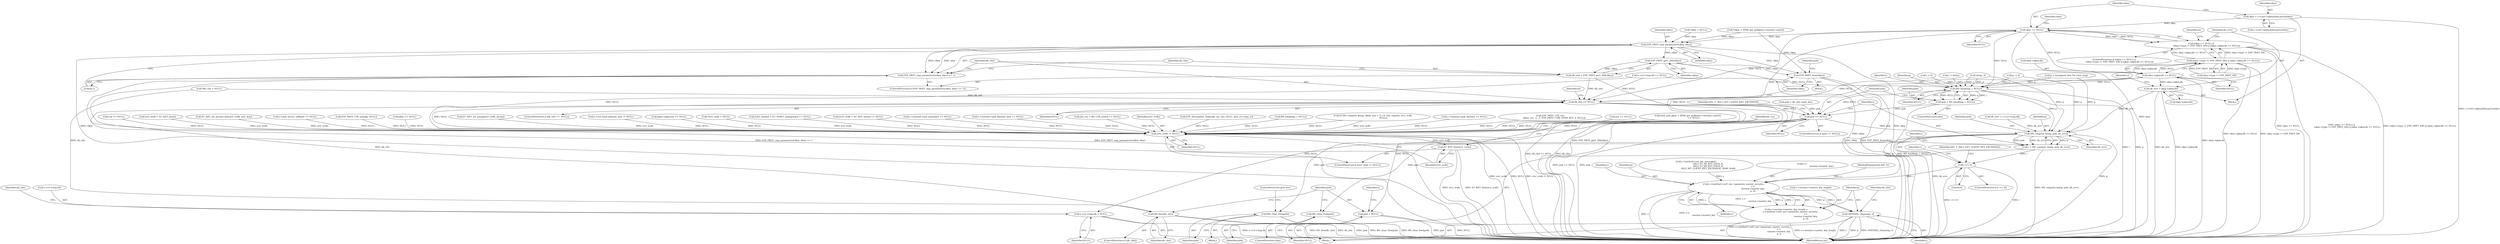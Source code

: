digraph "0_openssl_3c66a669dfc7b3792f7af0758ea26fe8502ce70c@array" {
"1000603" [label="(Call,skey = s->cert->pkeys[idx].privatekey)"];
"1000616" [label="(Call,skey == NULL)"];
"1000615" [label="(Call,(skey == NULL) ||\n                (skey->type != EVP_PKEY_DH) || (skey->pkey.dh == NULL))"];
"1000625" [label="(Call,skey->pkey.dh == NULL)"];
"1000619" [label="(Call,(skey->type != EVP_PKEY_DH) || (skey->pkey.dh == NULL))"];
"1000640" [label="(Call,dh_srvr = skey->pkey.dh)"];
"1000740" [label="(Call,DH_compute_key(p, pub, dh_srvr))"];
"1000738" [label="(Call,i = DH_compute_key(p, pub, dh_srvr))"];
"1000745" [label="(Call,i <= 0)"];
"1000788" [label="(Call,s->method->ssl3_enc->generate_master_secret(s,\n                                                        s->\n                                                        session->master_key,\n                                                        p, i))"];
"1000782" [label="(Call,s->session->master_key_length =\n            s->method->ssl3_enc->generate_master_secret(s,\n                                                        s->\n                                                        session->master_key,\n                                                        p, i))"];
"1000797" [label="(Call,OPENSSL_cleanse(p, i))"];
"1000752" [label="(Call,BN_clear_free(pub))"];
"1000777" [label="(Call,BN_clear_free(pub))"];
"1000704" [label="(Call,dh_clnt == NULL)"];
"1000730" [label="(Call,pub == NULL)"];
"1000763" [label="(Call,s->s3->tmp.dh = NULL)"];
"1000779" [label="(Call,pub = NULL)"];
"1002147" [label="(Call,srvr_ecdh != NULL)"];
"1002150" [label="(Call,EC_KEY_free(srvr_ecdh))"];
"1000774" [label="(Call,DH_free(dh_clnt))"];
"1000725" [label="(Call,BN_bin2bn(p, i, NULL))"];
"1000723" [label="(Call,pub = BN_bin2bn(p, i, NULL))"];
"1000695" [label="(Call,EVP_PKEY_cmp_parameters(clkey, skey))"];
"1000694" [label="(Call,EVP_PKEY_cmp_parameters(clkey, skey) == 1)"];
"1000701" [label="(Call,EVP_PKEY_get1_DH(clkey))"];
"1000699" [label="(Call,dh_clnt = EVP_PKEY_get1_DH(clkey))"];
"1000715" [label="(Call,EVP_PKEY_free(clkey))"];
"1001321" [label="(Call,EC_KEY_set_group(srvr_ecdh, group))"];
"1001747" [label="(Call,s->ctx->psk_identity_hint != NULL)"];
"1000789" [label="(Identifier,s)"];
"1000625" [label="(Call,skey->pkey.dh == NULL)"];
"1000779" [label="(Call,pub = NULL)"];
"1000295" [label="(Call,pkey->pkey.rsa == NULL)"];
"1000169" [label="(Call,*srvr_ecdh = NULL)"];
"1000642" [label="(Call,skey->pkey.dh)"];
"1000603" [label="(Call,skey = s->cert->pkeys[idx].privatekey)"];
"1000704" [label="(Call,dh_clnt == NULL)"];
"1001334" [label="(Call,(clnt_ecpoint = EC_POINT_new(group)) == NULL)"];
"1001267" [label="(Call,(srvr_ecdh = EC_KEY_new()) == NULL)"];
"1002150" [label="(Call,EC_KEY_free(srvr_ecdh))"];
"1000696" [label="(Identifier,clkey)"];
"1000728" [label="(Identifier,NULL)"];
"1000532" [label="(Call,n2s(p, i))"];
"1000752" [label="(Call,BN_clear_free(pub))"];
"1000795" [label="(Identifier,p)"];
"1000620" [label="(Call,skey->type != EVP_PKEY_DH)"];
"1000631" [label="(Identifier,NULL)"];
"1000697" [label="(Identifier,skey)"];
"1000680" [label="(Block,)"];
"1000773" [label="(Identifier,dh_clnt)"];
"1000763" [label="(Call,s->s3->tmp.dh = NULL)"];
"1000753" [label="(Identifier,pub)"];
"1000776" [label="(ControlStructure,else)"];
"1000785" [label="(Identifier,s)"];
"1000727" [label="(Identifier,i)"];
"1000730" [label="(Call,pub == NULL)"];
"1000678" [label="(Identifier,n)"];
"1000798" [label="(Identifier,p)"];
"1002151" [label="(Identifier,srvr_ecdh)"];
"1000706" [label="(Identifier,NULL)"];
"1001894" [label="(Call,s->session->srp_username == NULL)"];
"1002146" [label="(ControlStructure,if (srvr_ecdh != NULL))"];
"1001754" [label="(Call,s->session->psk_identity_hint == NULL)"];
"1000700" [label="(Identifier,dh_clnt)"];
"1000604" [label="(Identifier,skey)"];
"1000622" [label="(Identifier,skey)"];
"1000782" [label="(Call,s->session->master_key_length =\n            s->method->ssl3_enc->generate_master_secret(s,\n                                                        s->\n                                                        session->master_key,\n                                                        p, i))"];
"1001409" [label="(Call,(bn_ctx = BN_CTX_new()) == NULL)"];
"1000724" [label="(Identifier,pub)"];
"1000695" [label="(Call,EVP_PKEY_cmp_parameters(clkey, skey))"];
"1000617" [label="(Identifier,skey)"];
"1000771" [label="(Identifier,NULL)"];
"1000640" [label="(Call,dh_srvr = skey->pkey.dh)"];
"1002148" [label="(Identifier,srvr_ecdh)"];
"1000740" [label="(Call,DH_compute_key(p, pub, dh_srvr))"];
"1000777" [label="(Call,BN_clear_free(pub))"];
"1000614" [label="(ControlStructure,if ((skey == NULL) ||\n                (skey->type != EVP_PKEY_DH) || (skey->pkey.dh == NULL)))"];
"1000524" [label="(Call,*skey = NULL)"];
"1000754" [label="(ControlStructure,goto err;)"];
"1001064" [label="(Call,EVP_DecryptInit_ex(&ciph_ctx, enc, NULL, kssl_ctx->key, iv))"];
"1000705" [label="(Identifier,dh_clnt)"];
"1000649" [label="(Call,s->s3->tmp.dh == NULL)"];
"1000575" [label="(Call,p -= 2)"];
"1000732" [label="(Identifier,NULL)"];
"1000619" [label="(Call,(skey->type != EVP_PKEY_DH) || (skey->pkey.dh == NULL))"];
"1000796" [label="(Identifier,i)"];
"1001829" [label="(Call,BN_bin2bn(p, i, NULL))"];
"1000742" [label="(Identifier,pub)"];
"1000735" [label="(Identifier,SSL_F_SSL3_GET_CLIENT_KEY_EXCHANGE)"];
"1000717" [label="(Call,pub = dh_clnt->pub_key)"];
"1000797" [label="(Call,OPENSSL_cleanse(p, i))"];
"1000722" [label="(ControlStructure,else)"];
"1000739" [label="(Identifier,i)"];
"1000718" [label="(Identifier,pub)"];
"1000775" [label="(Identifier,dh_clnt)"];
"1001475" [label="(Call,ECDH_compute_key(p, (field_size + 7) / 8, clnt_ecpoint, srvr_ecdh,\n                             NULL))"];
"1000801" [label="(Identifier,dh_clnt)"];
"1001707" [label="(Call,s->session->psk_identity == NULL)"];
"1000164" [label="(Call,*dh_clnt = NULL)"];
"1002097" [label="(Call,EVP_PKEY_CTX_ctrl\n            (pkey_ctx, -1, -1, EVP_PKEY_CTRL_PEER_KEY, 2, NULL))"];
"1000726" [label="(Identifier,p)"];
"1000731" [label="(Identifier,pub)"];
"1000186" [label="(Call,s->method->ssl_get_message(s,\n                                   SSL3_ST_SR_KEY_EXCH_A,\n                                   SSL3_ST_SR_KEY_EXCH_B,\n                                   SSL3_MT_CLIENT_KEY_EXCHANGE, 2048, &ok))"];
"1000682" [label="(Call,*clkey = X509_get_pubkey(s->session->peer))"];
"1000790" [label="(Call,s->\n                                                        session->master_key)"];
"1000142" [label="(MethodParameterIn,SSL *s)"];
"1001053" [label="(Call,enc == NULL)"];
"1000788" [label="(Call,s->method->ssl3_enc->generate_master_secret(s,\n                                                        s->\n                                                        session->master_key,\n                                                        p, i))"];
"1000759" [label="(Identifier,s)"];
"1000699" [label="(Call,dh_clnt = EVP_PKEY_get1_DH(clkey))"];
"1002149" [label="(Identifier,NULL)"];
"1000729" [label="(ControlStructure,if (pub == NULL))"];
"1000778" [label="(Identifier,pub)"];
"1000716" [label="(Identifier,clkey)"];
"1000772" [label="(ControlStructure,if (dh_clnt))"];
"1000799" [label="(Identifier,i)"];
"1000783" [label="(Call,s->session->master_key_length)"];
"1001364" [label="(Call,(clnt_pub_pkey = X509_get_pubkey(s->session->peer))\n                 == NULL)"];
"1000260" [label="(Call,rsa == NULL)"];
"1000701" [label="(Call,EVP_PKEY_get1_DH(clkey))"];
"1000774" [label="(Call,DH_free(dh_clnt))"];
"1000764" [label="(Call,s->s3->tmp.dh)"];
"1000615" [label="(Call,(skey == NULL) ||\n                (skey->type != EVP_PKEY_DH) || (skey->pkey.dh == NULL))"];
"1000750" [label="(Identifier,SSL_F_SSL3_GET_CLIENT_KEY_EXCHANGE)"];
"1000781" [label="(Identifier,NULL)"];
"1000709" [label="(Identifier,al)"];
"1000602" [label="(Block,)"];
"1000694" [label="(Call,EVP_PKEY_cmp_parameters(clkey, skey) == 1)"];
"1000667" [label="(Call,dh_srvr = s->s3->tmp.dh)"];
"1000634" [label="(Identifier,al)"];
"1000743" [label="(Identifier,dh_srvr)"];
"1000201" [label="(Call,p = (unsigned char *)s->init_msg)"];
"1000605" [label="(Call,s->cert->pkeys[idx].privatekey)"];
"1000641" [label="(Identifier,dh_srvr)"];
"1000715" [label="(Call,EVP_PKEY_free(clkey))"];
"1000747" [label="(Literal,0)"];
"1000741" [label="(Identifier,p)"];
"1000618" [label="(Identifier,NULL)"];
"1000723" [label="(Call,pub = BN_bin2bn(p, i, NULL))"];
"1001268" [label="(Call,srvr_ecdh = EC_KEY_new())"];
"1000744" [label="(ControlStructure,if (i <= 0))"];
"1000693" [label="(ControlStructure,if (EVP_PKEY_cmp_parameters(clkey, skey) == 1))"];
"1000549" [label="(Call,i = 0)"];
"1000616" [label="(Call,skey == NULL)"];
"1000780" [label="(Identifier,pub)"];
"1002147" [label="(Call,srvr_ecdh != NULL)"];
"1000745" [label="(Call,i <= 0)"];
"1001325" [label="(Call,EC_KEY_set_private_key(srvr_ecdh, priv_key))"];
"1000746" [label="(Identifier,i)"];
"1000517" [label="(Block,)"];
"1001590" [label="(Call,s->psk_server_callback == NULL)"];
"1000738" [label="(Call,i = DH_compute_key(p, pub, dh_srvr))"];
"1002153" [label="(Identifier,bn_ctx)"];
"1002162" [label="(MethodReturn,int)"];
"1000578" [label="(Call,i = (int)n)"];
"1000698" [label="(Literal,1)"];
"1002004" [label="(Call,EVP_PKEY_CTX_new(pk, NULL))"];
"1000703" [label="(ControlStructure,if (dh_clnt == NULL))"];
"1000286" [label="(Call,pkey == NULL)"];
"1000725" [label="(Call,BN_bin2bn(p, i, NULL))"];
"1000702" [label="(Identifier,clkey)"];
"1000748" [label="(Block,)"];
"1000626" [label="(Call,skey->pkey.dh)"];
"1000603" -> "1000602"  [label="AST: "];
"1000603" -> "1000605"  [label="CFG: "];
"1000604" -> "1000603"  [label="AST: "];
"1000605" -> "1000603"  [label="AST: "];
"1000617" -> "1000603"  [label="CFG: "];
"1000603" -> "1002162"  [label="DDG: s->cert->pkeys[idx].privatekey"];
"1000603" -> "1000616"  [label="DDG: skey"];
"1000616" -> "1000615"  [label="AST: "];
"1000616" -> "1000618"  [label="CFG: "];
"1000617" -> "1000616"  [label="AST: "];
"1000618" -> "1000616"  [label="AST: "];
"1000622" -> "1000616"  [label="CFG: "];
"1000615" -> "1000616"  [label="CFG: "];
"1000616" -> "1002162"  [label="DDG: skey"];
"1000616" -> "1000615"  [label="DDG: skey"];
"1000616" -> "1000615"  [label="DDG: NULL"];
"1000616" -> "1000625"  [label="DDG: NULL"];
"1000616" -> "1000695"  [label="DDG: skey"];
"1000616" -> "1000704"  [label="DDG: NULL"];
"1000616" -> "1000725"  [label="DDG: NULL"];
"1000616" -> "1002147"  [label="DDG: NULL"];
"1000615" -> "1000614"  [label="AST: "];
"1000615" -> "1000619"  [label="CFG: "];
"1000619" -> "1000615"  [label="AST: "];
"1000634" -> "1000615"  [label="CFG: "];
"1000641" -> "1000615"  [label="CFG: "];
"1000615" -> "1002162"  [label="DDG: skey == NULL"];
"1000615" -> "1002162"  [label="DDG: (skey == NULL) ||\n                (skey->type != EVP_PKEY_DH) || (skey->pkey.dh == NULL)"];
"1000615" -> "1002162"  [label="DDG: (skey->type != EVP_PKEY_DH) || (skey->pkey.dh == NULL)"];
"1000619" -> "1000615"  [label="DDG: skey->type != EVP_PKEY_DH"];
"1000619" -> "1000615"  [label="DDG: skey->pkey.dh == NULL"];
"1000625" -> "1000619"  [label="AST: "];
"1000625" -> "1000631"  [label="CFG: "];
"1000626" -> "1000625"  [label="AST: "];
"1000631" -> "1000625"  [label="AST: "];
"1000619" -> "1000625"  [label="CFG: "];
"1000625" -> "1002162"  [label="DDG: skey->pkey.dh"];
"1000625" -> "1000619"  [label="DDG: skey->pkey.dh"];
"1000625" -> "1000619"  [label="DDG: NULL"];
"1000625" -> "1000640"  [label="DDG: skey->pkey.dh"];
"1000625" -> "1000704"  [label="DDG: NULL"];
"1000625" -> "1000725"  [label="DDG: NULL"];
"1000625" -> "1002147"  [label="DDG: NULL"];
"1000619" -> "1000620"  [label="CFG: "];
"1000620" -> "1000619"  [label="AST: "];
"1000619" -> "1002162"  [label="DDG: skey->pkey.dh == NULL"];
"1000619" -> "1002162"  [label="DDG: skey->type != EVP_PKEY_DH"];
"1000620" -> "1000619"  [label="DDG: skey->type"];
"1000620" -> "1000619"  [label="DDG: EVP_PKEY_DH"];
"1000640" -> "1000602"  [label="AST: "];
"1000640" -> "1000642"  [label="CFG: "];
"1000641" -> "1000640"  [label="AST: "];
"1000642" -> "1000640"  [label="AST: "];
"1000678" -> "1000640"  [label="CFG: "];
"1000640" -> "1002162"  [label="DDG: dh_srvr"];
"1000640" -> "1002162"  [label="DDG: skey->pkey.dh"];
"1000640" -> "1000740"  [label="DDG: dh_srvr"];
"1000740" -> "1000738"  [label="AST: "];
"1000740" -> "1000743"  [label="CFG: "];
"1000741" -> "1000740"  [label="AST: "];
"1000742" -> "1000740"  [label="AST: "];
"1000743" -> "1000740"  [label="AST: "];
"1000738" -> "1000740"  [label="CFG: "];
"1000740" -> "1002162"  [label="DDG: dh_srvr"];
"1000740" -> "1002162"  [label="DDG: p"];
"1000740" -> "1000738"  [label="DDG: p"];
"1000740" -> "1000738"  [label="DDG: pub"];
"1000740" -> "1000738"  [label="DDG: dh_srvr"];
"1000532" -> "1000740"  [label="DDG: p"];
"1000725" -> "1000740"  [label="DDG: p"];
"1000575" -> "1000740"  [label="DDG: p"];
"1000201" -> "1000740"  [label="DDG: p"];
"1000730" -> "1000740"  [label="DDG: pub"];
"1000667" -> "1000740"  [label="DDG: dh_srvr"];
"1000740" -> "1000752"  [label="DDG: pub"];
"1000740" -> "1000777"  [label="DDG: pub"];
"1000740" -> "1000788"  [label="DDG: p"];
"1000738" -> "1000517"  [label="AST: "];
"1000739" -> "1000738"  [label="AST: "];
"1000746" -> "1000738"  [label="CFG: "];
"1000738" -> "1002162"  [label="DDG: DH_compute_key(p, pub, dh_srvr)"];
"1000738" -> "1000745"  [label="DDG: i"];
"1000745" -> "1000744"  [label="AST: "];
"1000745" -> "1000747"  [label="CFG: "];
"1000746" -> "1000745"  [label="AST: "];
"1000747" -> "1000745"  [label="AST: "];
"1000750" -> "1000745"  [label="CFG: "];
"1000759" -> "1000745"  [label="CFG: "];
"1000745" -> "1002162"  [label="DDG: i <= 0"];
"1000745" -> "1002162"  [label="DDG: i"];
"1000745" -> "1000788"  [label="DDG: i"];
"1000788" -> "1000782"  [label="AST: "];
"1000788" -> "1000796"  [label="CFG: "];
"1000789" -> "1000788"  [label="AST: "];
"1000790" -> "1000788"  [label="AST: "];
"1000795" -> "1000788"  [label="AST: "];
"1000796" -> "1000788"  [label="AST: "];
"1000782" -> "1000788"  [label="CFG: "];
"1000788" -> "1002162"  [label="DDG: s"];
"1000788" -> "1002162"  [label="DDG: s->\n                                                        session->master_key"];
"1000788" -> "1000782"  [label="DDG: s"];
"1000788" -> "1000782"  [label="DDG: s->\n                                                        session->master_key"];
"1000788" -> "1000782"  [label="DDG: p"];
"1000788" -> "1000782"  [label="DDG: i"];
"1000186" -> "1000788"  [label="DDG: s"];
"1000142" -> "1000788"  [label="DDG: s"];
"1000788" -> "1000797"  [label="DDG: p"];
"1000788" -> "1000797"  [label="DDG: i"];
"1000782" -> "1000517"  [label="AST: "];
"1000783" -> "1000782"  [label="AST: "];
"1000798" -> "1000782"  [label="CFG: "];
"1000782" -> "1002162"  [label="DDG: s->method->ssl3_enc->generate_master_secret(s,\n                                                        s->\n                                                        session->master_key,\n                                                        p, i)"];
"1000782" -> "1002162"  [label="DDG: s->session->master_key_length"];
"1000797" -> "1000517"  [label="AST: "];
"1000797" -> "1000799"  [label="CFG: "];
"1000798" -> "1000797"  [label="AST: "];
"1000799" -> "1000797"  [label="AST: "];
"1000801" -> "1000797"  [label="CFG: "];
"1000797" -> "1002162"  [label="DDG: i"];
"1000797" -> "1002162"  [label="DDG: p"];
"1000797" -> "1002162"  [label="DDG: OPENSSL_cleanse(p, i)"];
"1000752" -> "1000748"  [label="AST: "];
"1000752" -> "1000753"  [label="CFG: "];
"1000753" -> "1000752"  [label="AST: "];
"1000754" -> "1000752"  [label="CFG: "];
"1000752" -> "1002162"  [label="DDG: pub"];
"1000752" -> "1002162"  [label="DDG: BN_clear_free(pub)"];
"1000777" -> "1000776"  [label="AST: "];
"1000777" -> "1000778"  [label="CFG: "];
"1000778" -> "1000777"  [label="AST: "];
"1000780" -> "1000777"  [label="CFG: "];
"1000777" -> "1002162"  [label="DDG: BN_clear_free(pub)"];
"1000704" -> "1000703"  [label="AST: "];
"1000704" -> "1000706"  [label="CFG: "];
"1000705" -> "1000704"  [label="AST: "];
"1000706" -> "1000704"  [label="AST: "];
"1000709" -> "1000704"  [label="CFG: "];
"1000716" -> "1000704"  [label="CFG: "];
"1000704" -> "1002162"  [label="DDG: dh_clnt"];
"1000704" -> "1002162"  [label="DDG: dh_clnt == NULL"];
"1000699" -> "1000704"  [label="DDG: dh_clnt"];
"1000164" -> "1000704"  [label="DDG: dh_clnt"];
"1000649" -> "1000704"  [label="DDG: NULL"];
"1000704" -> "1000730"  [label="DDG: NULL"];
"1000704" -> "1000774"  [label="DDG: dh_clnt"];
"1000704" -> "1002147"  [label="DDG: NULL"];
"1000730" -> "1000729"  [label="AST: "];
"1000730" -> "1000732"  [label="CFG: "];
"1000731" -> "1000730"  [label="AST: "];
"1000732" -> "1000730"  [label="AST: "];
"1000735" -> "1000730"  [label="CFG: "];
"1000739" -> "1000730"  [label="CFG: "];
"1000730" -> "1002162"  [label="DDG: pub == NULL"];
"1000730" -> "1002162"  [label="DDG: pub"];
"1000723" -> "1000730"  [label="DDG: pub"];
"1000717" -> "1000730"  [label="DDG: pub"];
"1000725" -> "1000730"  [label="DDG: NULL"];
"1000730" -> "1000763"  [label="DDG: NULL"];
"1000730" -> "1000779"  [label="DDG: NULL"];
"1000730" -> "1002147"  [label="DDG: NULL"];
"1000763" -> "1000517"  [label="AST: "];
"1000763" -> "1000771"  [label="CFG: "];
"1000764" -> "1000763"  [label="AST: "];
"1000771" -> "1000763"  [label="AST: "];
"1000773" -> "1000763"  [label="CFG: "];
"1000763" -> "1002162"  [label="DDG: s->s3->tmp.dh"];
"1000779" -> "1000517"  [label="AST: "];
"1000779" -> "1000781"  [label="CFG: "];
"1000780" -> "1000779"  [label="AST: "];
"1000781" -> "1000779"  [label="AST: "];
"1000785" -> "1000779"  [label="CFG: "];
"1000779" -> "1002162"  [label="DDG: pub"];
"1000779" -> "1002162"  [label="DDG: NULL"];
"1002147" -> "1002146"  [label="AST: "];
"1002147" -> "1002149"  [label="CFG: "];
"1002148" -> "1002147"  [label="AST: "];
"1002149" -> "1002147"  [label="AST: "];
"1002151" -> "1002147"  [label="CFG: "];
"1002153" -> "1002147"  [label="CFG: "];
"1002147" -> "1002162"  [label="DDG: srvr_ecdh != NULL"];
"1002147" -> "1002162"  [label="DDG: srvr_ecdh"];
"1002147" -> "1002162"  [label="DDG: NULL"];
"1001325" -> "1002147"  [label="DDG: srvr_ecdh"];
"1001321" -> "1002147"  [label="DDG: srvr_ecdh"];
"1001475" -> "1002147"  [label="DDG: srvr_ecdh"];
"1001475" -> "1002147"  [label="DDG: NULL"];
"1001268" -> "1002147"  [label="DDG: srvr_ecdh"];
"1000169" -> "1002147"  [label="DDG: srvr_ecdh"];
"1001053" -> "1002147"  [label="DDG: NULL"];
"1001707" -> "1002147"  [label="DDG: NULL"];
"1001754" -> "1002147"  [label="DDG: NULL"];
"1000295" -> "1002147"  [label="DDG: NULL"];
"1001590" -> "1002147"  [label="DDG: NULL"];
"1002004" -> "1002147"  [label="DDG: NULL"];
"1001334" -> "1002147"  [label="DDG: NULL"];
"1001747" -> "1002147"  [label="DDG: NULL"];
"1001409" -> "1002147"  [label="DDG: NULL"];
"1001364" -> "1002147"  [label="DDG: NULL"];
"1001267" -> "1002147"  [label="DDG: NULL"];
"1000260" -> "1002147"  [label="DDG: NULL"];
"1001064" -> "1002147"  [label="DDG: NULL"];
"1000286" -> "1002147"  [label="DDG: NULL"];
"1000649" -> "1002147"  [label="DDG: NULL"];
"1002097" -> "1002147"  [label="DDG: NULL"];
"1001829" -> "1002147"  [label="DDG: NULL"];
"1001894" -> "1002147"  [label="DDG: NULL"];
"1002147" -> "1002150"  [label="DDG: srvr_ecdh"];
"1002150" -> "1002146"  [label="AST: "];
"1002150" -> "1002151"  [label="CFG: "];
"1002151" -> "1002150"  [label="AST: "];
"1002153" -> "1002150"  [label="CFG: "];
"1002150" -> "1002162"  [label="DDG: srvr_ecdh"];
"1002150" -> "1002162"  [label="DDG: EC_KEY_free(srvr_ecdh)"];
"1000774" -> "1000772"  [label="AST: "];
"1000774" -> "1000775"  [label="CFG: "];
"1000775" -> "1000774"  [label="AST: "];
"1000780" -> "1000774"  [label="CFG: "];
"1000774" -> "1002162"  [label="DDG: DH_free(dh_clnt)"];
"1000774" -> "1002162"  [label="DDG: dh_clnt"];
"1000164" -> "1000774"  [label="DDG: dh_clnt"];
"1000725" -> "1000723"  [label="AST: "];
"1000725" -> "1000728"  [label="CFG: "];
"1000726" -> "1000725"  [label="AST: "];
"1000727" -> "1000725"  [label="AST: "];
"1000728" -> "1000725"  [label="AST: "];
"1000723" -> "1000725"  [label="CFG: "];
"1000725" -> "1002162"  [label="DDG: i"];
"1000725" -> "1002162"  [label="DDG: p"];
"1000725" -> "1000723"  [label="DDG: p"];
"1000725" -> "1000723"  [label="DDG: i"];
"1000725" -> "1000723"  [label="DDG: NULL"];
"1000532" -> "1000725"  [label="DDG: p"];
"1000532" -> "1000725"  [label="DDG: i"];
"1000575" -> "1000725"  [label="DDG: p"];
"1000201" -> "1000725"  [label="DDG: p"];
"1000549" -> "1000725"  [label="DDG: i"];
"1000578" -> "1000725"  [label="DDG: i"];
"1000649" -> "1000725"  [label="DDG: NULL"];
"1000723" -> "1000722"  [label="AST: "];
"1000724" -> "1000723"  [label="AST: "];
"1000731" -> "1000723"  [label="CFG: "];
"1000723" -> "1002162"  [label="DDG: BN_bin2bn(p, i, NULL)"];
"1000695" -> "1000694"  [label="AST: "];
"1000695" -> "1000697"  [label="CFG: "];
"1000696" -> "1000695"  [label="AST: "];
"1000697" -> "1000695"  [label="AST: "];
"1000698" -> "1000695"  [label="CFG: "];
"1000695" -> "1002162"  [label="DDG: clkey"];
"1000695" -> "1002162"  [label="DDG: skey"];
"1000695" -> "1000694"  [label="DDG: clkey"];
"1000695" -> "1000694"  [label="DDG: skey"];
"1000682" -> "1000695"  [label="DDG: clkey"];
"1000524" -> "1000695"  [label="DDG: skey"];
"1000695" -> "1000701"  [label="DDG: clkey"];
"1000695" -> "1000715"  [label="DDG: clkey"];
"1000694" -> "1000693"  [label="AST: "];
"1000694" -> "1000698"  [label="CFG: "];
"1000698" -> "1000694"  [label="AST: "];
"1000700" -> "1000694"  [label="CFG: "];
"1000705" -> "1000694"  [label="CFG: "];
"1000694" -> "1002162"  [label="DDG: EVP_PKEY_cmp_parameters(clkey, skey)"];
"1000694" -> "1002162"  [label="DDG: EVP_PKEY_cmp_parameters(clkey, skey) == 1"];
"1000701" -> "1000699"  [label="AST: "];
"1000701" -> "1000702"  [label="CFG: "];
"1000702" -> "1000701"  [label="AST: "];
"1000699" -> "1000701"  [label="CFG: "];
"1000701" -> "1002162"  [label="DDG: clkey"];
"1000701" -> "1000699"  [label="DDG: clkey"];
"1000701" -> "1000715"  [label="DDG: clkey"];
"1000699" -> "1000693"  [label="AST: "];
"1000700" -> "1000699"  [label="AST: "];
"1000705" -> "1000699"  [label="CFG: "];
"1000699" -> "1002162"  [label="DDG: EVP_PKEY_get1_DH(clkey)"];
"1000715" -> "1000680"  [label="AST: "];
"1000715" -> "1000716"  [label="CFG: "];
"1000716" -> "1000715"  [label="AST: "];
"1000718" -> "1000715"  [label="CFG: "];
"1000715" -> "1002162"  [label="DDG: clkey"];
"1000715" -> "1002162"  [label="DDG: EVP_PKEY_free(clkey)"];
"1000682" -> "1000715"  [label="DDG: clkey"];
}
